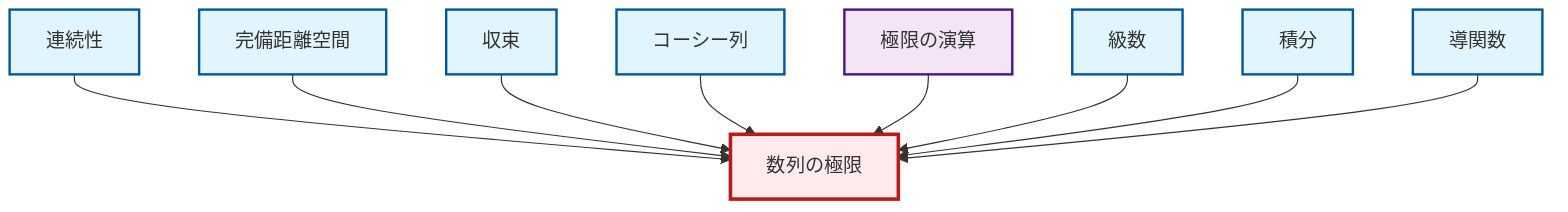 graph TD
    classDef definition fill:#e1f5fe,stroke:#01579b,stroke-width:2px
    classDef theorem fill:#f3e5f5,stroke:#4a148c,stroke-width:2px
    classDef axiom fill:#fff3e0,stroke:#e65100,stroke-width:2px
    classDef example fill:#e8f5e9,stroke:#1b5e20,stroke-width:2px
    classDef current fill:#ffebee,stroke:#b71c1c,stroke-width:3px
    def-series["級数"]:::definition
    def-limit["数列の極限"]:::definition
    def-convergence["収束"]:::definition
    def-integral["積分"]:::definition
    def-complete-metric-space["完備距離空間"]:::definition
    def-cauchy-sequence["コーシー列"]:::definition
    thm-limit-arithmetic["極限の演算"]:::theorem
    def-derivative["導関数"]:::definition
    def-continuity["連続性"]:::definition
    def-continuity --> def-limit
    def-complete-metric-space --> def-limit
    def-convergence --> def-limit
    def-cauchy-sequence --> def-limit
    thm-limit-arithmetic --> def-limit
    def-series --> def-limit
    def-integral --> def-limit
    def-derivative --> def-limit
    class def-limit current